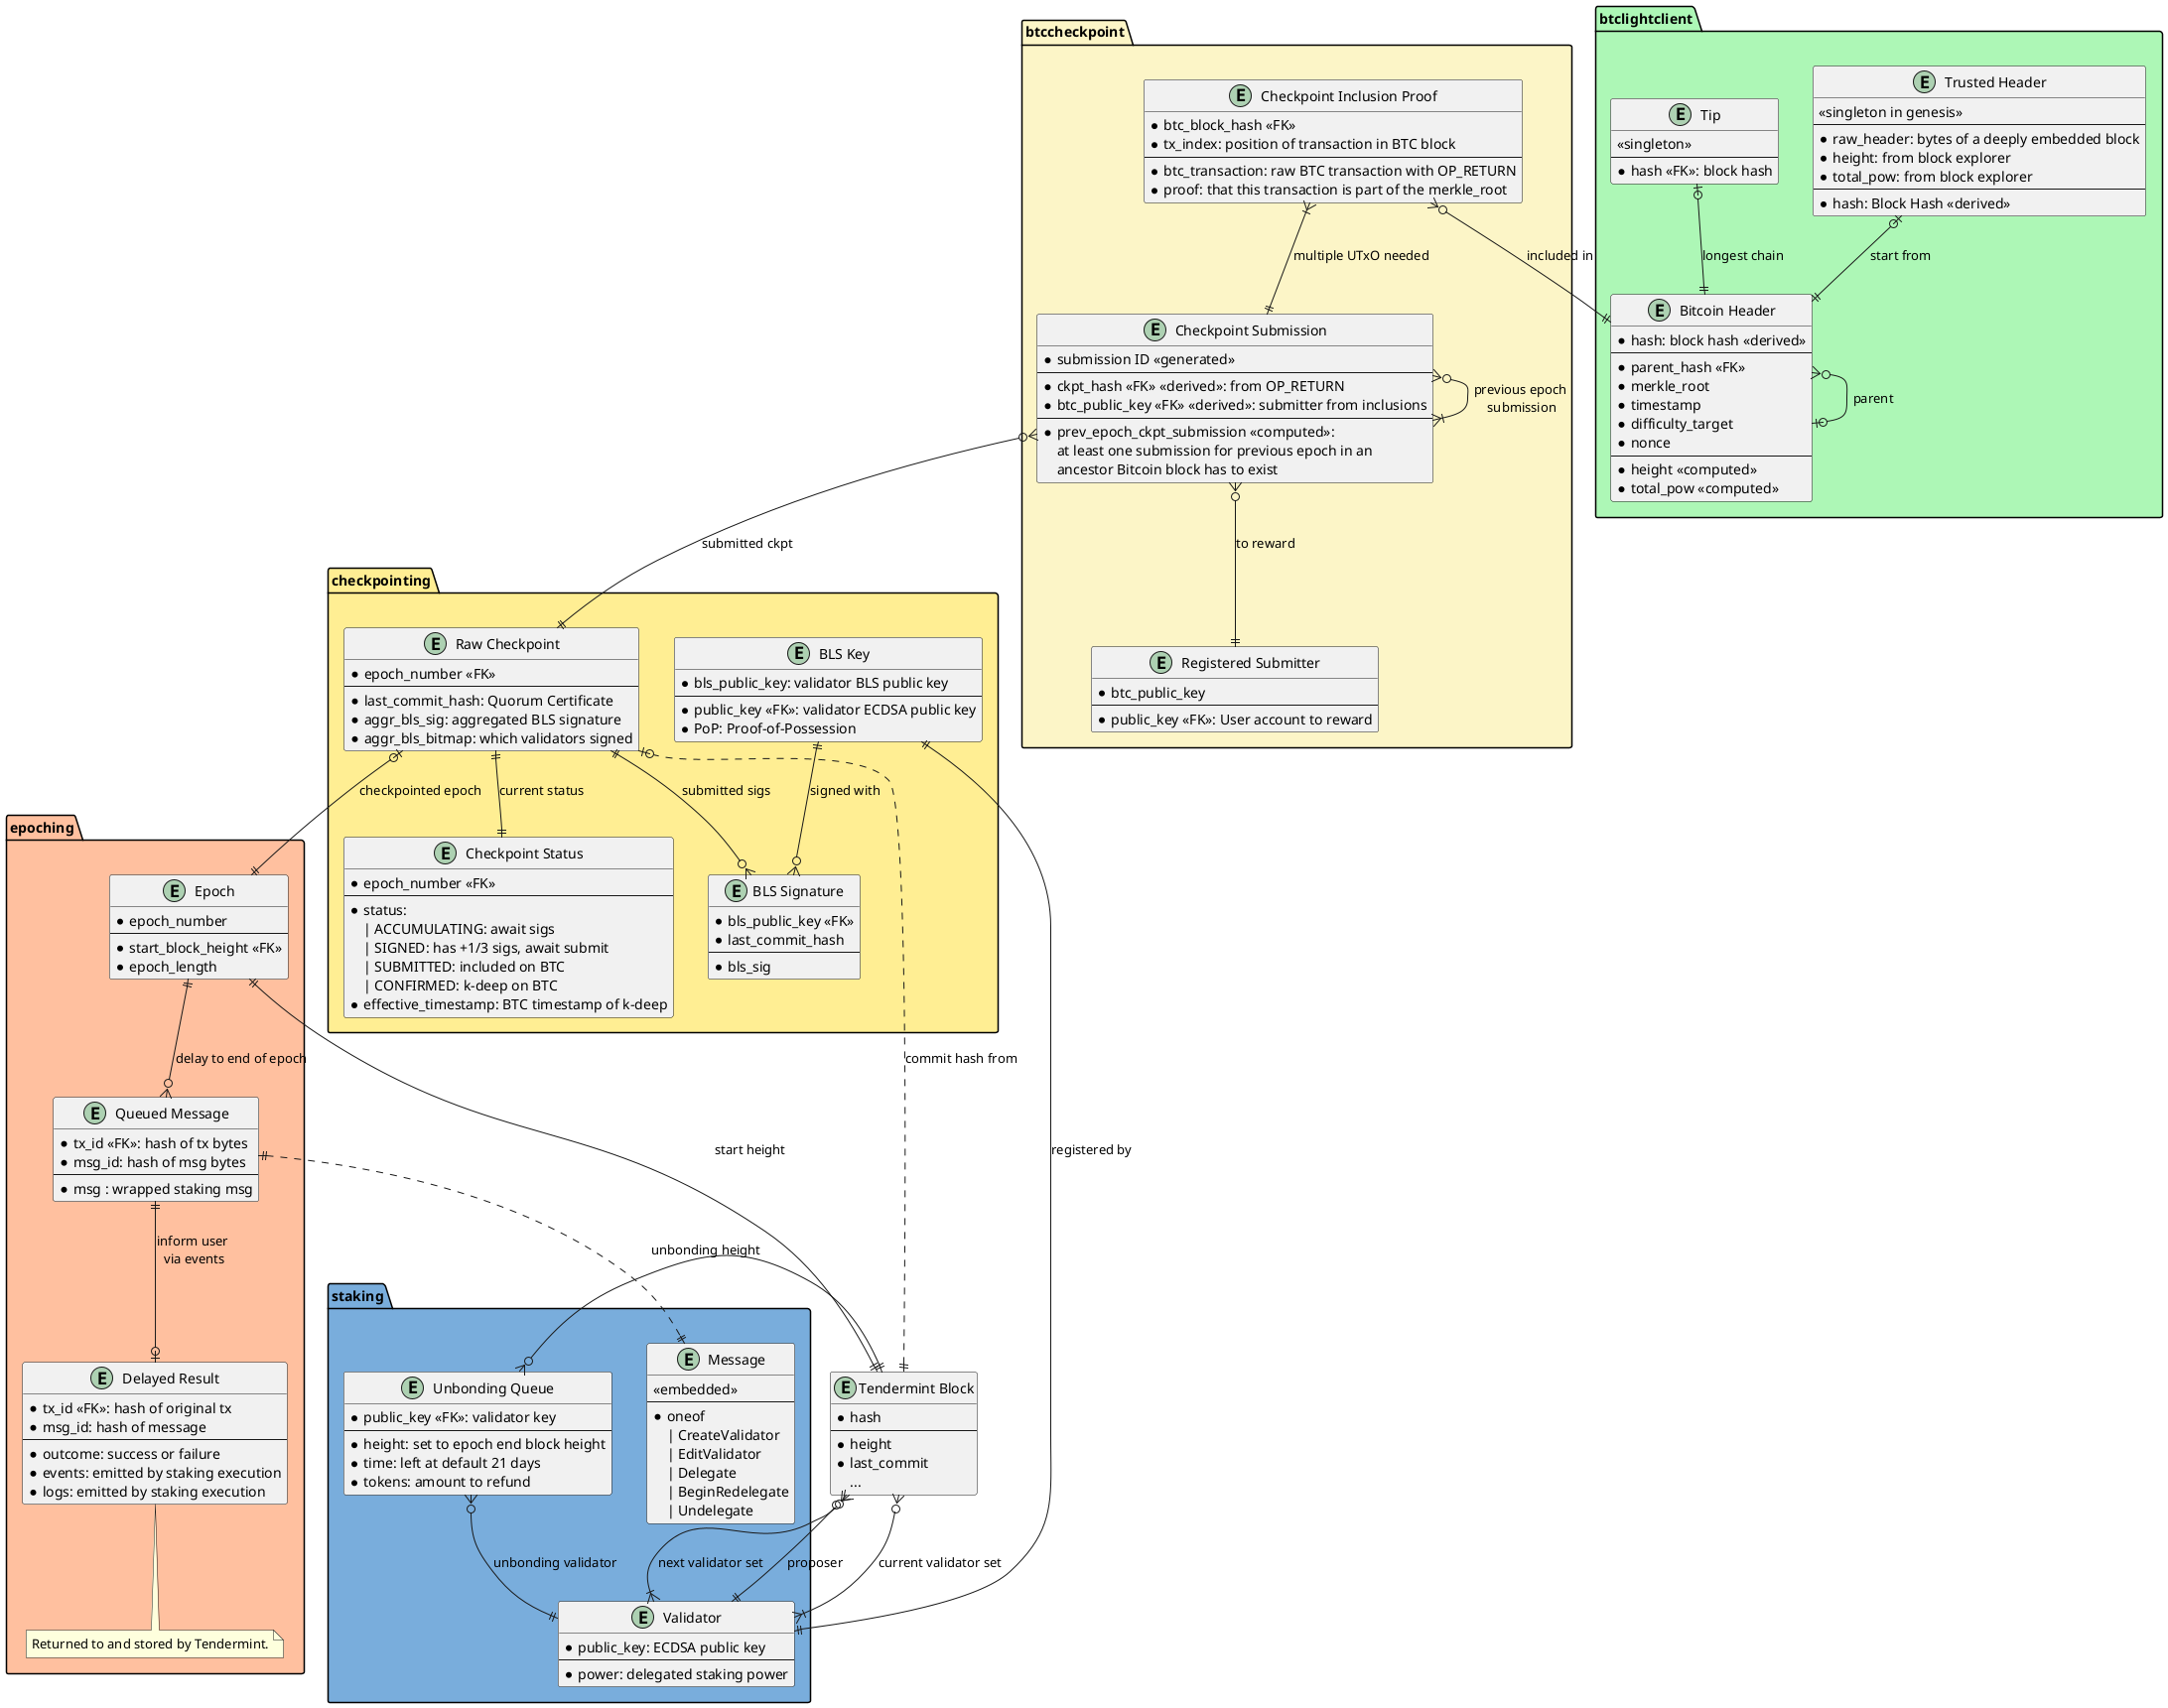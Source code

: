 
@startuml Database Schema

entity "Tendermint Block" as block {
  * hash
  --
  * height
  * last_commit
  ...
}

package "staking" #79ADDC {
  entity "Message" as staking_msg {
    <<embedded>>
    --
    * oneof
    | CreateValidator
    | EditValidator
    | Delegate
    | BeginRedelegate
    | Undelegate
  }

  entity "Validator" as validator {
    * public_key: ECDSA public key
    --
    * power: delegated staking power
  }

  entity "Unbonding Queue" as unbonding_queue {
    * public_key <<FK>>: validator key
    --
    * height: set to epoch end block height
    * time: left at default 21 days
    * tokens: amount to refund
  }
}

package "epoching" #FFC09F {
  entity "Epoch" as epoch {
    * epoch_number
    --
    * start_block_height <<FK>>
    * epoch_length
  }
  entity "Queued Message" as queued_msg {
    * tx_id <<FK>>: hash of tx bytes
    * msg_id: hash of msg bytes
    --
    * msg : wrapped staking msg
  }
  entity "Delayed Result" as delayed_result {
    * tx_id <<FK>>: hash of original tx
    * msg_id: hash of message
    --
    * outcome: success or failure
    * events: emitted by staking execution
    * logs: emitted by staking execution
  }
  note bottom
    Returned to and stored by Tendermint.
  end note
}


package "checkpointing" #FFEE93 {
  entity "Raw Checkpoint" as raw_ckpt {
    * epoch_number <<FK>>
    --
    * last_commit_hash: Quorum Certificate
    * aggr_bls_sig: aggregated BLS signature
    * aggr_bls_bitmap: which validators signed
  }

  entity "Checkpoint Status" as ckpt_status {
    * epoch_number <<FK>>
    --
    * status:
      | ACCUMULATING: await sigs
      | SIGNED: has +1/3 sigs, await submit
      | SUBMITTED: included on BTC
      | CONFIRMED: k-deep on BTC
    * effective_timestamp: BTC timestamp of k-deep
  }

  entity "BLS Key" as bls_key {
    * bls_public_key: validator BLS public key
    --
    * public_key <<FK>>: validator ECDSA public key
    * PoP: Proof-of-Possession
  }

  entity "BLS Signature" as bls_sig {
    * bls_public_key <<FK>>
    * last_commit_hash
    --
    * bls_sig
  }
}

package "btccheckpoint" #FCF5C7 {
  entity "Registered Submitter" as ckpt_submitter {
    * btc_public_key
    --
    * public_key <<FK>>: User account to reward
  }

  entity "Checkpoint Submission" as ckpt_submission {
    * submission ID <<generated>>
    --
    * ckpt_hash <<FK>> <<derived>>: from OP_RETURN
    * btc_public_key <<FK>> <<derived>>: submitter from inclusions
    --
    * prev_epoch_ckpt_submission <<computed>>:
      at least one submission for previous epoch in an
      ancestor Bitcoin block has to exist
  }

  entity "Checkpoint Inclusion Proof" as ckpt_inclusion {
    * btc_block_hash <<FK>>
    * tx_index: position of transaction in BTC block
    --
    * btc_transaction: raw BTC transaction with OP_RETURN
    * proof: that this transaction is part of the merkle_root
  }
}

package "btclightclient" #ADF7B6 {
  entity "Bitcoin Header" as btc_header {
    * hash: block hash <<derived>>
    --
    * parent_hash <<FK>>
    * merkle_root
    * timestamp
    * difficulty_target
    * nonce
    --
    * height <<computed>>
    * total_pow <<computed>>
  }

  entity "Trusted Header" as btc_trusted {
    <<singleton in genesis>>
    --
    * raw_header: bytes of a deeply embedded block
    * height: from block explorer
    * total_pow: from block explorer
    --
    * hash: Block Hash <<derived>>
  }

  entity "Tip" as btc_tip {
    <<singleton>>
    --
    * hash <<FK>>: block hash
  }
}

block }o--|{ validator : current validator set
block }o--|{ validator : next validator set
block }o--|| validator : proposer

epoch ||--o{ queued_msg : delay to end of epoch
epoch ||--|| block : start height

queued_msg ||..|| staking_msg
queued_msg ||--o| delayed_result : inform user \nvia events

unbonding_queue }o--|| block : unbonding height
unbonding_queue }o--|| validator : unbonding validator

raw_ckpt |o--|| epoch : checkpointed epoch
raw_ckpt |o..|| block : commit hash from
raw_ckpt ||--|| ckpt_status : current status
raw_ckpt ||--o{ bls_sig : submitted sigs

bls_key ||--o{ bls_sig : signed with
bls_key ||--|| validator : registered by

ckpt_submission }o--|| raw_ckpt : submitted ckpt
ckpt_submission }o--|| ckpt_submitter : to reward
ckpt_submission }o--|{ ckpt_submission : previous epoch\n submission

ckpt_inclusion }|--|| ckpt_submission : multiple UTxO needed
ckpt_inclusion }o--|| btc_header : included in

btc_header }o--o| btc_header : parent
btc_trusted |o--|| btc_header : start from
btc_tip |o--|| btc_header: longest chain

@enduml
